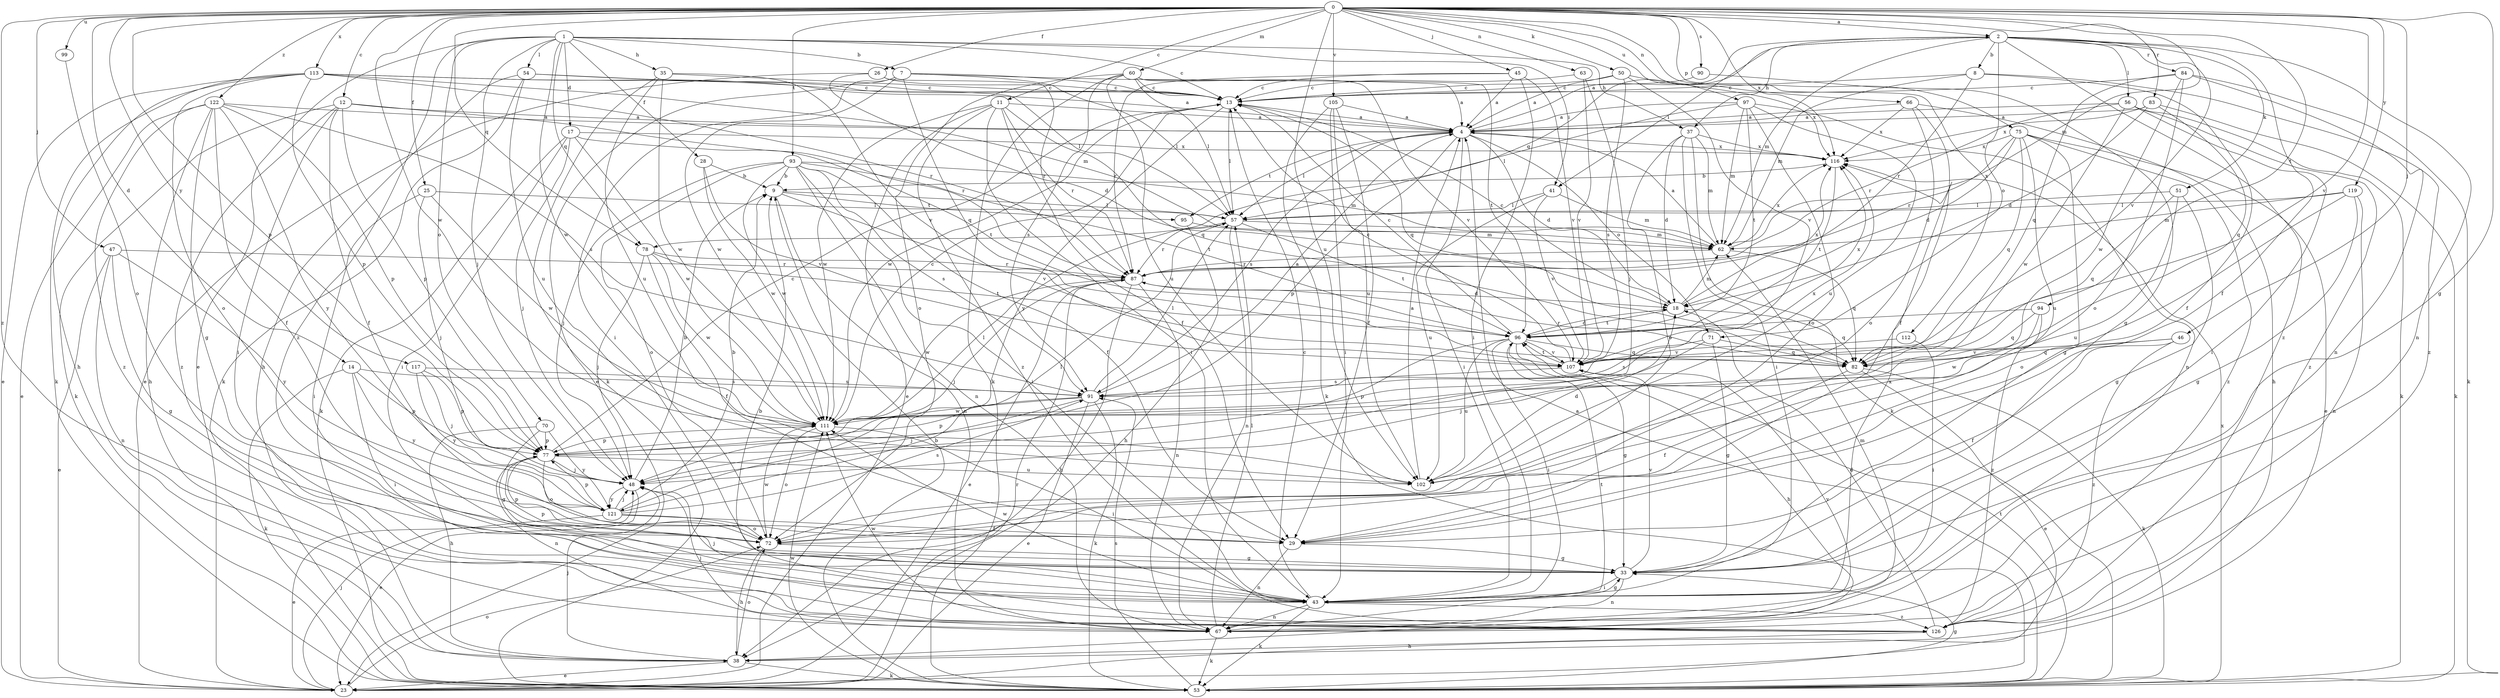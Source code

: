 strict digraph  {
0;
1;
2;
4;
7;
8;
9;
11;
12;
13;
14;
17;
18;
23;
25;
26;
28;
29;
33;
35;
37;
38;
41;
43;
45;
46;
47;
48;
50;
51;
53;
54;
56;
57;
60;
62;
63;
66;
67;
70;
71;
72;
75;
77;
78;
82;
83;
84;
87;
90;
91;
93;
94;
95;
96;
97;
99;
102;
105;
107;
111;
112;
113;
116;
117;
119;
121;
122;
126;
0 -> 2  [label=a];
0 -> 11  [label=c];
0 -> 12  [label=c];
0 -> 14  [label=d];
0 -> 25  [label=f];
0 -> 26  [label=f];
0 -> 33  [label=g];
0 -> 45  [label=j];
0 -> 46  [label=j];
0 -> 47  [label=j];
0 -> 50  [label=k];
0 -> 60  [label=m];
0 -> 62  [label=m];
0 -> 63  [label=n];
0 -> 66  [label=n];
0 -> 75  [label=p];
0 -> 77  [label=p];
0 -> 78  [label=q];
0 -> 83  [label=r];
0 -> 90  [label=s];
0 -> 93  [label=t];
0 -> 94  [label=t];
0 -> 97  [label=u];
0 -> 99  [label=u];
0 -> 102  [label=u];
0 -> 105  [label=v];
0 -> 107  [label=v];
0 -> 111  [label=w];
0 -> 112  [label=x];
0 -> 113  [label=x];
0 -> 116  [label=x];
0 -> 117  [label=y];
0 -> 119  [label=y];
0 -> 122  [label=z];
0 -> 126  [label=z];
1 -> 7  [label=b];
1 -> 13  [label=c];
1 -> 17  [label=d];
1 -> 23  [label=e];
1 -> 28  [label=f];
1 -> 35  [label=h];
1 -> 37  [label=h];
1 -> 41  [label=i];
1 -> 48  [label=j];
1 -> 54  [label=l];
1 -> 70  [label=o];
1 -> 78  [label=q];
1 -> 111  [label=w];
1 -> 126  [label=z];
2 -> 8  [label=b];
2 -> 29  [label=f];
2 -> 37  [label=h];
2 -> 41  [label=i];
2 -> 51  [label=k];
2 -> 56  [label=l];
2 -> 62  [label=m];
2 -> 67  [label=n];
2 -> 71  [label=o];
2 -> 78  [label=q];
2 -> 84  [label=r];
2 -> 107  [label=v];
2 -> 126  [label=z];
4 -> 2  [label=a];
4 -> 18  [label=d];
4 -> 43  [label=i];
4 -> 57  [label=l];
4 -> 71  [label=o];
4 -> 77  [label=p];
4 -> 91  [label=s];
4 -> 95  [label=t];
4 -> 116  [label=x];
7 -> 4  [label=a];
7 -> 13  [label=c];
7 -> 23  [label=e];
7 -> 43  [label=i];
7 -> 57  [label=l];
7 -> 82  [label=q];
7 -> 111  [label=w];
8 -> 13  [label=c];
8 -> 29  [label=f];
8 -> 62  [label=m];
8 -> 87  [label=r];
8 -> 126  [label=z];
9 -> 57  [label=l];
9 -> 67  [label=n];
9 -> 95  [label=t];
9 -> 107  [label=v];
11 -> 4  [label=a];
11 -> 23  [label=e];
11 -> 29  [label=f];
11 -> 43  [label=i];
11 -> 82  [label=q];
11 -> 87  [label=r];
11 -> 111  [label=w];
11 -> 126  [label=z];
12 -> 4  [label=a];
12 -> 29  [label=f];
12 -> 43  [label=i];
12 -> 53  [label=k];
12 -> 77  [label=p];
12 -> 87  [label=r];
12 -> 126  [label=z];
13 -> 4  [label=a];
13 -> 57  [label=l];
13 -> 82  [label=q];
13 -> 111  [label=w];
13 -> 121  [label=y];
14 -> 43  [label=i];
14 -> 53  [label=k];
14 -> 77  [label=p];
14 -> 91  [label=s];
14 -> 121  [label=y];
17 -> 43  [label=i];
17 -> 48  [label=j];
17 -> 53  [label=k];
17 -> 96  [label=t];
17 -> 111  [label=w];
17 -> 116  [label=x];
18 -> 13  [label=c];
18 -> 62  [label=m];
18 -> 82  [label=q];
18 -> 96  [label=t];
18 -> 116  [label=x];
23 -> 48  [label=j];
23 -> 72  [label=o];
23 -> 87  [label=r];
25 -> 43  [label=i];
25 -> 48  [label=j];
25 -> 57  [label=l];
25 -> 111  [label=w];
26 -> 13  [label=c];
26 -> 18  [label=d];
26 -> 23  [label=e];
26 -> 87  [label=r];
28 -> 9  [label=b];
28 -> 107  [label=v];
28 -> 111  [label=w];
29 -> 33  [label=g];
29 -> 67  [label=n];
33 -> 43  [label=i];
33 -> 67  [label=n];
33 -> 77  [label=p];
33 -> 107  [label=v];
35 -> 13  [label=c];
35 -> 53  [label=k];
35 -> 102  [label=u];
35 -> 107  [label=v];
35 -> 111  [label=w];
37 -> 18  [label=d];
37 -> 43  [label=i];
37 -> 53  [label=k];
37 -> 62  [label=m];
37 -> 72  [label=o];
37 -> 116  [label=x];
38 -> 23  [label=e];
38 -> 48  [label=j];
38 -> 53  [label=k];
38 -> 72  [label=o];
41 -> 57  [label=l];
41 -> 62  [label=m];
41 -> 102  [label=u];
41 -> 107  [label=v];
43 -> 13  [label=c];
43 -> 33  [label=g];
43 -> 48  [label=j];
43 -> 53  [label=k];
43 -> 67  [label=n];
43 -> 111  [label=w];
43 -> 116  [label=x];
43 -> 126  [label=z];
45 -> 4  [label=a];
45 -> 13  [label=c];
45 -> 43  [label=i];
45 -> 87  [label=r];
45 -> 107  [label=v];
46 -> 29  [label=f];
46 -> 82  [label=q];
46 -> 107  [label=v];
46 -> 126  [label=z];
47 -> 23  [label=e];
47 -> 33  [label=g];
47 -> 67  [label=n];
47 -> 87  [label=r];
47 -> 121  [label=y];
48 -> 9  [label=b];
48 -> 23  [label=e];
48 -> 121  [label=y];
50 -> 4  [label=a];
50 -> 13  [label=c];
50 -> 91  [label=s];
50 -> 107  [label=v];
50 -> 116  [label=x];
51 -> 33  [label=g];
51 -> 57  [label=l];
51 -> 82  [label=q];
51 -> 102  [label=u];
53 -> 4  [label=a];
53 -> 9  [label=b];
53 -> 33  [label=g];
53 -> 91  [label=s];
53 -> 96  [label=t];
53 -> 111  [label=w];
53 -> 116  [label=x];
54 -> 13  [label=c];
54 -> 38  [label=h];
54 -> 53  [label=k];
54 -> 57  [label=l];
54 -> 102  [label=u];
56 -> 4  [label=a];
56 -> 43  [label=i];
56 -> 53  [label=k];
56 -> 87  [label=r];
56 -> 111  [label=w];
56 -> 126  [label=z];
57 -> 62  [label=m];
57 -> 67  [label=n];
57 -> 87  [label=r];
57 -> 96  [label=t];
60 -> 13  [label=c];
60 -> 53  [label=k];
60 -> 57  [label=l];
60 -> 72  [label=o];
60 -> 91  [label=s];
60 -> 96  [label=t];
60 -> 102  [label=u];
60 -> 107  [label=v];
62 -> 4  [label=a];
62 -> 82  [label=q];
62 -> 87  [label=r];
62 -> 116  [label=x];
63 -> 13  [label=c];
63 -> 48  [label=j];
63 -> 107  [label=v];
66 -> 4  [label=a];
66 -> 29  [label=f];
66 -> 38  [label=h];
66 -> 72  [label=o];
66 -> 116  [label=x];
67 -> 48  [label=j];
67 -> 53  [label=k];
67 -> 57  [label=l];
67 -> 62  [label=m];
67 -> 96  [label=t];
67 -> 107  [label=v];
67 -> 111  [label=w];
70 -> 33  [label=g];
70 -> 38  [label=h];
70 -> 77  [label=p];
70 -> 121  [label=y];
71 -> 33  [label=g];
71 -> 48  [label=j];
71 -> 82  [label=q];
71 -> 91  [label=s];
72 -> 33  [label=g];
72 -> 38  [label=h];
72 -> 77  [label=p];
72 -> 111  [label=w];
75 -> 18  [label=d];
75 -> 23  [label=e];
75 -> 33  [label=g];
75 -> 82  [label=q];
75 -> 87  [label=r];
75 -> 102  [label=u];
75 -> 116  [label=x];
75 -> 126  [label=z];
77 -> 13  [label=c];
77 -> 48  [label=j];
77 -> 57  [label=l];
77 -> 67  [label=n];
77 -> 72  [label=o];
77 -> 102  [label=u];
78 -> 29  [label=f];
78 -> 48  [label=j];
78 -> 87  [label=r];
78 -> 96  [label=t];
78 -> 111  [label=w];
82 -> 23  [label=e];
82 -> 29  [label=f];
82 -> 53  [label=k];
82 -> 87  [label=r];
83 -> 4  [label=a];
83 -> 18  [label=d];
83 -> 53  [label=k];
83 -> 82  [label=q];
83 -> 116  [label=x];
84 -> 13  [label=c];
84 -> 53  [label=k];
84 -> 67  [label=n];
84 -> 72  [label=o];
84 -> 82  [label=q];
84 -> 111  [label=w];
87 -> 18  [label=d];
87 -> 23  [label=e];
87 -> 38  [label=h];
87 -> 48  [label=j];
87 -> 67  [label=n];
87 -> 111  [label=w];
90 -> 13  [label=c];
90 -> 33  [label=g];
91 -> 4  [label=a];
91 -> 23  [label=e];
91 -> 48  [label=j];
91 -> 53  [label=k];
91 -> 57  [label=l];
91 -> 77  [label=p];
91 -> 111  [label=w];
93 -> 9  [label=b];
93 -> 29  [label=f];
93 -> 43  [label=i];
93 -> 48  [label=j];
93 -> 62  [label=m];
93 -> 67  [label=n];
93 -> 72  [label=o];
93 -> 91  [label=s];
93 -> 96  [label=t];
93 -> 111  [label=w];
94 -> 82  [label=q];
94 -> 96  [label=t];
94 -> 111  [label=w];
94 -> 126  [label=z];
95 -> 38  [label=h];
95 -> 62  [label=m];
96 -> 13  [label=c];
96 -> 18  [label=d];
96 -> 33  [label=g];
96 -> 38  [label=h];
96 -> 43  [label=i];
96 -> 77  [label=p];
96 -> 82  [label=q];
96 -> 102  [label=u];
96 -> 107  [label=v];
96 -> 116  [label=x];
97 -> 4  [label=a];
97 -> 57  [label=l];
97 -> 62  [label=m];
97 -> 67  [label=n];
97 -> 72  [label=o];
97 -> 96  [label=t];
97 -> 102  [label=u];
99 -> 72  [label=o];
102 -> 4  [label=a];
102 -> 18  [label=d];
105 -> 4  [label=a];
105 -> 29  [label=f];
105 -> 43  [label=i];
105 -> 53  [label=k];
105 -> 102  [label=u];
107 -> 13  [label=c];
107 -> 91  [label=s];
107 -> 96  [label=t];
111 -> 13  [label=c];
111 -> 43  [label=i];
111 -> 72  [label=o];
111 -> 77  [label=p];
111 -> 116  [label=x];
112 -> 43  [label=i];
112 -> 107  [label=v];
113 -> 4  [label=a];
113 -> 13  [label=c];
113 -> 23  [label=e];
113 -> 38  [label=h];
113 -> 53  [label=k];
113 -> 62  [label=m];
113 -> 72  [label=o];
113 -> 77  [label=p];
113 -> 87  [label=r];
116 -> 9  [label=b];
116 -> 96  [label=t];
117 -> 48  [label=j];
117 -> 77  [label=p];
117 -> 91  [label=s];
117 -> 121  [label=y];
119 -> 33  [label=g];
119 -> 57  [label=l];
119 -> 62  [label=m];
119 -> 67  [label=n];
119 -> 72  [label=o];
121 -> 9  [label=b];
121 -> 23  [label=e];
121 -> 29  [label=f];
121 -> 48  [label=j];
121 -> 57  [label=l];
121 -> 72  [label=o];
121 -> 77  [label=p];
121 -> 91  [label=s];
122 -> 4  [label=a];
122 -> 23  [label=e];
122 -> 29  [label=f];
122 -> 33  [label=g];
122 -> 38  [label=h];
122 -> 77  [label=p];
122 -> 91  [label=s];
122 -> 121  [label=y];
122 -> 126  [label=z];
126 -> 9  [label=b];
126 -> 18  [label=d];
126 -> 38  [label=h];
}
